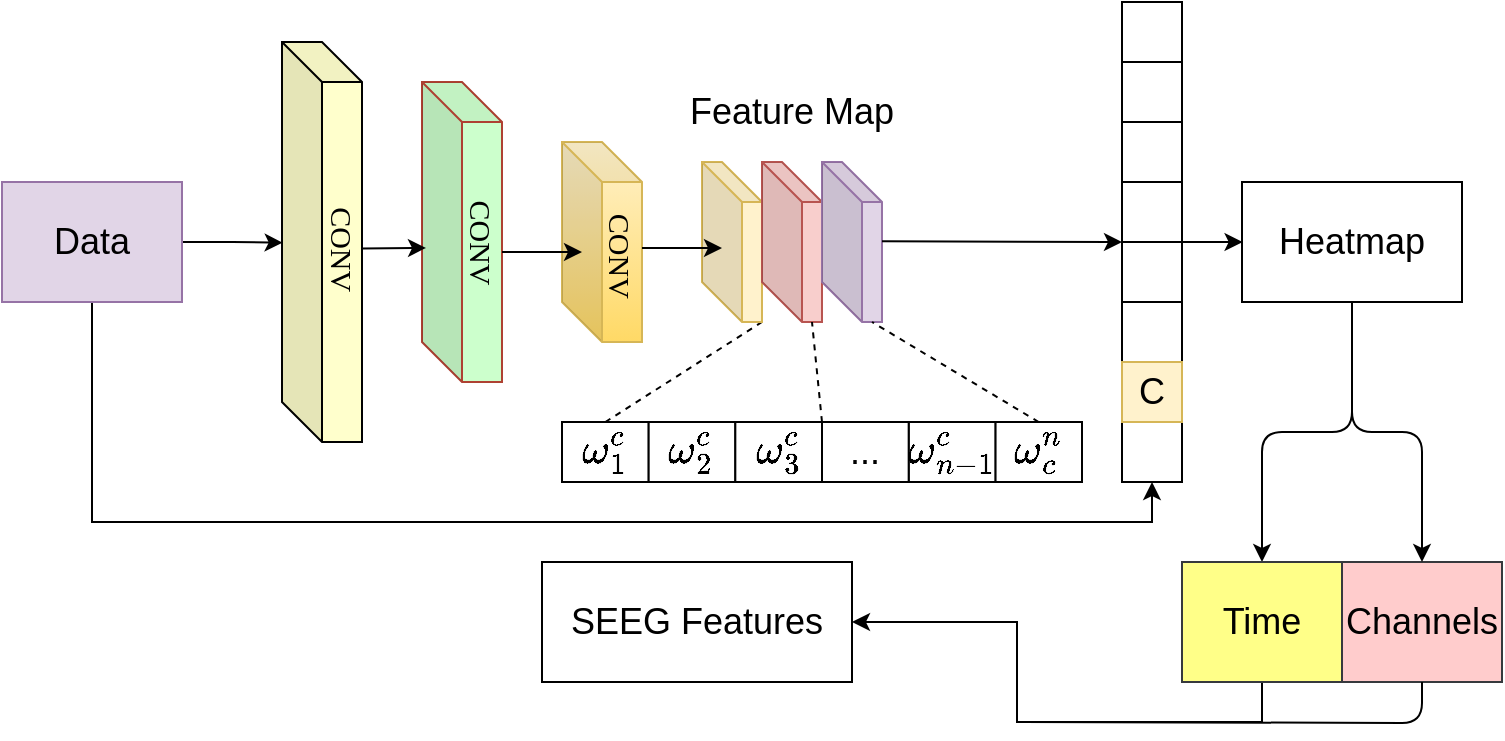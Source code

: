 <mxfile version="12.5.1" type="github">
  <diagram id="Wx8GK405Yj2OqTjKrMqW" name="Page-1">
    <mxGraphModel dx="1408" dy="868" grid="1" gridSize="10" guides="1" tooltips="1" connect="1" arrows="1" fold="1" page="1" pageScale="1" pageWidth="827" pageHeight="1169" math="1" shadow="0">
      <root>
        <mxCell id="0"/>
        <mxCell id="1" parent="0"/>
        <mxCell id="rtLLGx0ZlrT6Qw1LvZ3F-5" style="edgeStyle=orthogonalEdgeStyle;rounded=0;orthogonalLoop=1;jettySize=auto;html=1;exitX=1;exitY=0.5;exitDx=0;exitDy=0;entryX=0;entryY=0.5;entryDx=0;entryDy=0;" edge="1" parent="1" source="rtLLGx0ZlrT6Qw1LvZ3F-1">
          <mxGeometry relative="1" as="geometry">
            <mxPoint x="200.333" y="300.333" as="targetPoint"/>
          </mxGeometry>
        </mxCell>
        <mxCell id="rtLLGx0ZlrT6Qw1LvZ3F-129" style="edgeStyle=orthogonalEdgeStyle;rounded=0;orthogonalLoop=1;jettySize=auto;html=1;exitX=0.5;exitY=1;exitDx=0;exitDy=0;entryX=0.5;entryY=1;entryDx=0;entryDy=0;startArrow=none;startFill=0;strokeColor=#000000;" edge="1" parent="1" source="rtLLGx0ZlrT6Qw1LvZ3F-1" target="rtLLGx0ZlrT6Qw1LvZ3F-115">
          <mxGeometry relative="1" as="geometry"/>
        </mxCell>
        <mxCell id="rtLLGx0ZlrT6Qw1LvZ3F-1" value="&lt;font style=&quot;font-size: 18px&quot;&gt;Data&lt;/font&gt;" style="rounded=0;whiteSpace=wrap;html=1;fillColor=#e1d5e7;strokeColor=#9673a6;" vertex="1" parent="1">
          <mxGeometry x="60" y="270" width="90" height="60" as="geometry"/>
        </mxCell>
        <mxCell id="rtLLGx0ZlrT6Qw1LvZ3F-31" value="" style="group;fillColor=#FFFFFF;strokeColor=none;" vertex="1" connectable="0" parent="1">
          <mxGeometry x="200" y="200" width="60" height="200" as="geometry"/>
        </mxCell>
        <mxCell id="rtLLGx0ZlrT6Qw1LvZ3F-27" value="" style="shape=cube;whiteSpace=wrap;html=1;boundedLbl=1;backgroundOutline=1;darkOpacity=0.05;darkOpacity2=0.1;fillColor=#FFFFCC;gradientColor=none;" vertex="1" parent="rtLLGx0ZlrT6Qw1LvZ3F-31">
          <mxGeometry width="40" height="200" as="geometry"/>
        </mxCell>
        <mxCell id="rtLLGx0ZlrT6Qw1LvZ3F-30" value="&lt;font face=&quot;Verdana&quot; style=&quot;font-size: 15px&quot;&gt;CONV&lt;/font&gt;" style="text;html=1;align=center;verticalAlign=middle;resizable=0;points=[];autosize=1;rotation=90;" vertex="1" parent="rtLLGx0ZlrT6Qw1LvZ3F-31">
          <mxGeometry y="93.333" width="60" height="20" as="geometry"/>
        </mxCell>
        <mxCell id="rtLLGx0ZlrT6Qw1LvZ3F-32" value="" style="group;fillColor=#FFFFFF;strokeColor=none;" vertex="1" connectable="0" parent="1">
          <mxGeometry x="270" y="220" width="60" height="150" as="geometry"/>
        </mxCell>
        <mxCell id="rtLLGx0ZlrT6Qw1LvZ3F-33" value="" style="shape=cube;whiteSpace=wrap;html=1;boundedLbl=1;backgroundOutline=1;darkOpacity=0.05;darkOpacity2=0.1;fillColor=#CCFFCC;strokeColor=#ae4132;" vertex="1" parent="rtLLGx0ZlrT6Qw1LvZ3F-32">
          <mxGeometry width="40" height="150" as="geometry"/>
        </mxCell>
        <mxCell id="rtLLGx0ZlrT6Qw1LvZ3F-34" value="&lt;font face=&quot;Verdana&quot; style=&quot;font-size: 15px&quot;&gt;CONV&lt;/font&gt;" style="text;html=1;align=center;verticalAlign=middle;resizable=0;points=[];autosize=1;rotation=90;" vertex="1" parent="rtLLGx0ZlrT6Qw1LvZ3F-32">
          <mxGeometry y="70" width="60" height="20" as="geometry"/>
        </mxCell>
        <mxCell id="rtLLGx0ZlrT6Qw1LvZ3F-35" value="" style="group;gradientColor=none;fillColor=#FFFFFF;strokeColor=none;" vertex="1" connectable="0" parent="1">
          <mxGeometry x="340" y="250" width="60" height="100" as="geometry"/>
        </mxCell>
        <mxCell id="rtLLGx0ZlrT6Qw1LvZ3F-36" value="" style="shape=cube;whiteSpace=wrap;html=1;boundedLbl=1;backgroundOutline=1;darkOpacity=0.05;darkOpacity2=0.1;gradientColor=#ffd966;fillColor=#fff2cc;strokeColor=#d6b656;" vertex="1" parent="rtLLGx0ZlrT6Qw1LvZ3F-35">
          <mxGeometry width="40" height="100.0" as="geometry"/>
        </mxCell>
        <mxCell id="rtLLGx0ZlrT6Qw1LvZ3F-37" value="&lt;font face=&quot;Verdana&quot; style=&quot;font-size: 15px&quot;&gt;CONV&lt;/font&gt;" style="text;html=1;align=center;verticalAlign=middle;resizable=0;points=[];autosize=1;rotation=90;" vertex="1" parent="rtLLGx0ZlrT6Qw1LvZ3F-35">
          <mxGeometry y="46.667" width="60" height="20" as="geometry"/>
        </mxCell>
        <mxCell id="rtLLGx0ZlrT6Qw1LvZ3F-104" value="" style="endArrow=none;dashed=1;html=1;strokeColor=#000000;exitX=0.5;exitY=0;exitDx=0;exitDy=0;" edge="1" parent="rtLLGx0ZlrT6Qw1LvZ3F-35" source="rtLLGx0ZlrT6Qw1LvZ3F-48">
          <mxGeometry width="50" height="50" relative="1" as="geometry">
            <mxPoint x="50" y="140" as="sourcePoint"/>
            <mxPoint x="100" y="90" as="targetPoint"/>
          </mxGeometry>
        </mxCell>
        <mxCell id="rtLLGx0ZlrT6Qw1LvZ3F-67" style="edgeStyle=none;rounded=0;orthogonalLoop=1;jettySize=auto;html=1;entryX=0.05;entryY=0.553;entryDx=0;entryDy=0;entryPerimeter=0;" edge="1" parent="1" source="rtLLGx0ZlrT6Qw1LvZ3F-30" target="rtLLGx0ZlrT6Qw1LvZ3F-33">
          <mxGeometry relative="1" as="geometry"/>
        </mxCell>
        <mxCell id="rtLLGx0ZlrT6Qw1LvZ3F-98" value="" style="group" vertex="1" connectable="0" parent="1">
          <mxGeometry x="410" y="260" width="90" height="80" as="geometry"/>
        </mxCell>
        <mxCell id="rtLLGx0ZlrT6Qw1LvZ3F-91" value="" style="shape=cube;whiteSpace=wrap;html=1;boundedLbl=1;backgroundOutline=1;darkOpacity=0.05;darkOpacity2=0.1;fillColor=#fff2cc;strokeColor=#d6b656;" vertex="1" parent="rtLLGx0ZlrT6Qw1LvZ3F-98">
          <mxGeometry width="30" height="80" as="geometry"/>
        </mxCell>
        <mxCell id="rtLLGx0ZlrT6Qw1LvZ3F-92" value="" style="shape=cube;whiteSpace=wrap;html=1;boundedLbl=1;backgroundOutline=1;darkOpacity=0.05;darkOpacity2=0.1;fillColor=#f8cecc;strokeColor=#b85450;" vertex="1" parent="rtLLGx0ZlrT6Qw1LvZ3F-98">
          <mxGeometry x="30" width="30" height="80" as="geometry"/>
        </mxCell>
        <mxCell id="rtLLGx0ZlrT6Qw1LvZ3F-93" value="" style="shape=cube;whiteSpace=wrap;html=1;boundedLbl=1;backgroundOutline=1;darkOpacity=0.05;darkOpacity2=0.1;fillColor=#e1d5e7;strokeColor=#9673a6;" vertex="1" parent="rtLLGx0ZlrT6Qw1LvZ3F-98">
          <mxGeometry x="60" width="30" height="80" as="geometry"/>
        </mxCell>
        <mxCell id="rtLLGx0ZlrT6Qw1LvZ3F-43" style="edgeStyle=none;rounded=0;orthogonalLoop=1;jettySize=auto;html=1;exitX=0;exitY=0;exitDx=25;exitDy=100;exitPerimeter=0;entryX=0.5;entryY=0;entryDx=0;entryDy=0;dashed=1;strokeColor=none;" edge="1" parent="1" target="rtLLGx0ZlrT6Qw1LvZ3F-50">
          <mxGeometry relative="1" as="geometry">
            <mxPoint x="495" y="350" as="sourcePoint"/>
          </mxGeometry>
        </mxCell>
        <mxCell id="rtLLGx0ZlrT6Qw1LvZ3F-45" value="" style="group" vertex="1" connectable="0" parent="1">
          <mxGeometry x="360" y="390" width="240" height="30" as="geometry"/>
        </mxCell>
        <mxCell id="rtLLGx0ZlrT6Qw1LvZ3F-46" value="" style="group" vertex="1" connectable="0" parent="rtLLGx0ZlrT6Qw1LvZ3F-45">
          <mxGeometry x="-20" width="260" height="30" as="geometry"/>
        </mxCell>
        <mxCell id="rtLLGx0ZlrT6Qw1LvZ3F-48" value="&lt;font style=&quot;font-size: 18px&quot;&gt;$$\omega_{1}^{c}$$&lt;/font&gt;" style="rounded=0;whiteSpace=wrap;html=1;" vertex="1" parent="rtLLGx0ZlrT6Qw1LvZ3F-46">
          <mxGeometry width="43.333" height="30" as="geometry"/>
        </mxCell>
        <mxCell id="rtLLGx0ZlrT6Qw1LvZ3F-49" value="&lt;span style=&quot;font-size: 18px ; white-space: normal&quot;&gt;$$\omega_{2}^{c}$$&lt;/span&gt;" style="rounded=0;whiteSpace=wrap;html=1;" vertex="1" parent="rtLLGx0ZlrT6Qw1LvZ3F-46">
          <mxGeometry x="43.333" width="43.333" height="30" as="geometry"/>
        </mxCell>
        <mxCell id="rtLLGx0ZlrT6Qw1LvZ3F-50" value="&lt;span style=&quot;font-size: 18px ; white-space: normal&quot;&gt;$$\omega_{c}^{n}$$&lt;/span&gt;" style="rounded=0;whiteSpace=wrap;html=1;" vertex="1" parent="rtLLGx0ZlrT6Qw1LvZ3F-46">
          <mxGeometry x="216.667" width="43.333" height="30" as="geometry"/>
        </mxCell>
        <mxCell id="rtLLGx0ZlrT6Qw1LvZ3F-51" value="&lt;span style=&quot;white-space: normal&quot;&gt;&lt;font style=&quot;font-size: 18px&quot;&gt;$$\omega_{n-1}^{c}$$&lt;/font&gt;&lt;/span&gt;" style="rounded=0;whiteSpace=wrap;html=1;" vertex="1" parent="rtLLGx0ZlrT6Qw1LvZ3F-46">
          <mxGeometry x="173.333" width="43.333" height="30" as="geometry"/>
        </mxCell>
        <mxCell id="rtLLGx0ZlrT6Qw1LvZ3F-52" value="&lt;span style=&quot;font-size: 18px ; white-space: normal&quot;&gt;$$\omega_{3}^{c}$$&lt;/span&gt;" style="rounded=0;whiteSpace=wrap;html=1;" vertex="1" parent="rtLLGx0ZlrT6Qw1LvZ3F-46">
          <mxGeometry x="86.667" width="43.333" height="30" as="geometry"/>
        </mxCell>
        <mxCell id="rtLLGx0ZlrT6Qw1LvZ3F-53" value="&lt;font style=&quot;font-size: 18px&quot;&gt;...&lt;/font&gt;" style="rounded=0;whiteSpace=wrap;html=1;" vertex="1" parent="rtLLGx0ZlrT6Qw1LvZ3F-46">
          <mxGeometry x="130" width="43.333" height="30" as="geometry"/>
        </mxCell>
        <mxCell id="rtLLGx0ZlrT6Qw1LvZ3F-106" value="" style="endArrow=none;dashed=1;html=1;strokeColor=#000000;exitX=0.5;exitY=0;exitDx=0;exitDy=0;entryX=0;entryY=0;entryDx=25;entryDy=80;entryPerimeter=0;" edge="1" parent="1" source="rtLLGx0ZlrT6Qw1LvZ3F-50" target="rtLLGx0ZlrT6Qw1LvZ3F-93">
          <mxGeometry width="50" height="50" relative="1" as="geometry">
            <mxPoint x="381.667" y="410" as="sourcePoint"/>
            <mxPoint x="460" y="360" as="targetPoint"/>
          </mxGeometry>
        </mxCell>
        <mxCell id="rtLLGx0ZlrT6Qw1LvZ3F-107" value="" style="endArrow=none;dashed=1;html=1;strokeColor=#000000;exitX=0;exitY=0;exitDx=0;exitDy=0;entryX=0;entryY=0;entryDx=25;entryDy=80;entryPerimeter=0;" edge="1" parent="1" source="rtLLGx0ZlrT6Qw1LvZ3F-53" target="rtLLGx0ZlrT6Qw1LvZ3F-92">
          <mxGeometry width="50" height="50" relative="1" as="geometry">
            <mxPoint x="391.667" y="420" as="sourcePoint"/>
            <mxPoint x="470" y="370" as="targetPoint"/>
          </mxGeometry>
        </mxCell>
        <mxCell id="rtLLGx0ZlrT6Qw1LvZ3F-118" value="" style="group" vertex="1" connectable="0" parent="1">
          <mxGeometry x="620" y="180" width="30" height="240" as="geometry"/>
        </mxCell>
        <mxCell id="rtLLGx0ZlrT6Qw1LvZ3F-108" value="" style="rounded=0;whiteSpace=wrap;html=1;" vertex="1" parent="rtLLGx0ZlrT6Qw1LvZ3F-118">
          <mxGeometry width="30" height="30" as="geometry"/>
        </mxCell>
        <mxCell id="rtLLGx0ZlrT6Qw1LvZ3F-109" value="" style="rounded=0;whiteSpace=wrap;html=1;" vertex="1" parent="rtLLGx0ZlrT6Qw1LvZ3F-118">
          <mxGeometry y="150" width="30" height="30" as="geometry"/>
        </mxCell>
        <mxCell id="rtLLGx0ZlrT6Qw1LvZ3F-110" value="" style="rounded=0;whiteSpace=wrap;html=1;" vertex="1" parent="rtLLGx0ZlrT6Qw1LvZ3F-118">
          <mxGeometry y="120" width="30" height="30" as="geometry"/>
        </mxCell>
        <mxCell id="rtLLGx0ZlrT6Qw1LvZ3F-111" value="" style="rounded=0;whiteSpace=wrap;html=1;" vertex="1" parent="rtLLGx0ZlrT6Qw1LvZ3F-118">
          <mxGeometry y="90" width="30" height="30" as="geometry"/>
        </mxCell>
        <mxCell id="rtLLGx0ZlrT6Qw1LvZ3F-112" value="" style="rounded=0;whiteSpace=wrap;html=1;" vertex="1" parent="rtLLGx0ZlrT6Qw1LvZ3F-118">
          <mxGeometry y="60" width="30" height="30" as="geometry"/>
        </mxCell>
        <mxCell id="rtLLGx0ZlrT6Qw1LvZ3F-113" value="" style="rounded=0;whiteSpace=wrap;html=1;" vertex="1" parent="rtLLGx0ZlrT6Qw1LvZ3F-118">
          <mxGeometry y="30" width="30" height="30" as="geometry"/>
        </mxCell>
        <mxCell id="rtLLGx0ZlrT6Qw1LvZ3F-115" value="" style="rounded=0;whiteSpace=wrap;html=1;" vertex="1" parent="rtLLGx0ZlrT6Qw1LvZ3F-118">
          <mxGeometry y="210" width="30" height="30" as="geometry"/>
        </mxCell>
        <mxCell id="rtLLGx0ZlrT6Qw1LvZ3F-116" value="&lt;font style=&quot;font-size: 18px&quot;&gt;C&lt;/font&gt;" style="rounded=0;whiteSpace=wrap;html=1;fillColor=#fff2cc;strokeColor=#d6b656;" vertex="1" parent="rtLLGx0ZlrT6Qw1LvZ3F-118">
          <mxGeometry y="180" width="30" height="30" as="geometry"/>
        </mxCell>
        <mxCell id="rtLLGx0ZlrT6Qw1LvZ3F-117" style="edgeStyle=none;rounded=0;orthogonalLoop=1;jettySize=auto;html=1;exitX=0.5;exitY=1;exitDx=0;exitDy=0;startArrow=none;startFill=0;strokeColor=#000000;" edge="1" parent="rtLLGx0ZlrT6Qw1LvZ3F-118" source="rtLLGx0ZlrT6Qw1LvZ3F-115" target="rtLLGx0ZlrT6Qw1LvZ3F-115">
          <mxGeometry relative="1" as="geometry"/>
        </mxCell>
        <mxCell id="rtLLGx0ZlrT6Qw1LvZ3F-120" value="" style="endArrow=classic;html=1;strokeColor=#000000;" edge="1" parent="1">
          <mxGeometry width="50" height="50" relative="1" as="geometry">
            <mxPoint x="380" y="303" as="sourcePoint"/>
            <mxPoint x="420" y="303" as="targetPoint"/>
          </mxGeometry>
        </mxCell>
        <mxCell id="rtLLGx0ZlrT6Qw1LvZ3F-122" value="" style="endArrow=classic;html=1;strokeColor=#000000;" edge="1" parent="1">
          <mxGeometry width="50" height="50" relative="1" as="geometry">
            <mxPoint x="310" y="305" as="sourcePoint"/>
            <mxPoint x="350" y="305" as="targetPoint"/>
          </mxGeometry>
        </mxCell>
        <mxCell id="rtLLGx0ZlrT6Qw1LvZ3F-128" value="" style="endArrow=classic;html=1;strokeColor=#000000;entryX=0;entryY=1;entryDx=0;entryDy=0;" edge="1" parent="1" target="rtLLGx0ZlrT6Qw1LvZ3F-111">
          <mxGeometry width="50" height="50" relative="1" as="geometry">
            <mxPoint x="500" y="299.58" as="sourcePoint"/>
            <mxPoint x="600" y="299.58" as="targetPoint"/>
          </mxGeometry>
        </mxCell>
        <mxCell id="rtLLGx0ZlrT6Qw1LvZ3F-130" style="edgeStyle=orthogonalEdgeStyle;rounded=0;orthogonalLoop=1;jettySize=auto;html=1;exitX=1;exitY=0;exitDx=0;exitDy=0;startArrow=none;startFill=0;strokeColor=#000000;" edge="1" parent="1" source="rtLLGx0ZlrT6Qw1LvZ3F-110">
          <mxGeometry relative="1" as="geometry">
            <mxPoint x="680.333" y="300.333" as="targetPoint"/>
          </mxGeometry>
        </mxCell>
        <mxCell id="rtLLGx0ZlrT6Qw1LvZ3F-131" value="&lt;font style=&quot;font-size: 18px&quot;&gt;Heatmap&lt;/font&gt;" style="rounded=0;whiteSpace=wrap;html=1;" vertex="1" parent="1">
          <mxGeometry x="680" y="270" width="110" height="60" as="geometry"/>
        </mxCell>
        <mxCell id="rtLLGx0ZlrT6Qw1LvZ3F-134" value="" style="endArrow=classic;html=1;strokeColor=#000000;exitX=0.5;exitY=1;exitDx=0;exitDy=0;entryX=0.5;entryY=0;entryDx=0;entryDy=0;edgeStyle=orthogonalEdgeStyle;" edge="1" parent="1" source="rtLLGx0ZlrT6Qw1LvZ3F-131" target="rtLLGx0ZlrT6Qw1LvZ3F-135">
          <mxGeometry width="50" height="50" relative="1" as="geometry">
            <mxPoint x="60" y="590" as="sourcePoint"/>
            <mxPoint x="735" y="450" as="targetPoint"/>
          </mxGeometry>
        </mxCell>
        <mxCell id="rtLLGx0ZlrT6Qw1LvZ3F-153" style="edgeStyle=orthogonalEdgeStyle;rounded=0;orthogonalLoop=1;jettySize=auto;html=1;exitX=0.5;exitY=1;exitDx=0;exitDy=0;entryX=1;entryY=0.5;entryDx=0;entryDy=0;startArrow=none;startFill=0;strokeColor=#000000;" edge="1" parent="1" source="rtLLGx0ZlrT6Qw1LvZ3F-135" target="rtLLGx0ZlrT6Qw1LvZ3F-140">
          <mxGeometry relative="1" as="geometry"/>
        </mxCell>
        <mxCell id="rtLLGx0ZlrT6Qw1LvZ3F-135" value="&lt;font style=&quot;font-size: 18px&quot;&gt;Time&lt;/font&gt;" style="rounded=0;whiteSpace=wrap;html=1;fillColor=#ffff88;strokeColor=#36393d;" vertex="1" parent="1">
          <mxGeometry x="650" y="460" width="80" height="60" as="geometry"/>
        </mxCell>
        <mxCell id="rtLLGx0ZlrT6Qw1LvZ3F-136" value="&lt;font style=&quot;font-size: 18px&quot;&gt;Channels&lt;/font&gt;" style="rounded=0;whiteSpace=wrap;html=1;fillColor=#ffcccc;strokeColor=#36393d;" vertex="1" parent="1">
          <mxGeometry x="730" y="460" width="80" height="60" as="geometry"/>
        </mxCell>
        <mxCell id="rtLLGx0ZlrT6Qw1LvZ3F-137" value="" style="endArrow=classic;html=1;strokeColor=#000000;exitX=0.5;exitY=1;exitDx=0;exitDy=0;entryX=0.5;entryY=0;entryDx=0;entryDy=0;edgeStyle=orthogonalEdgeStyle;" edge="1" parent="1" source="rtLLGx0ZlrT6Qw1LvZ3F-131" target="rtLLGx0ZlrT6Qw1LvZ3F-136">
          <mxGeometry width="50" height="50" relative="1" as="geometry">
            <mxPoint x="470" y="610" as="sourcePoint"/>
            <mxPoint x="520" y="560" as="targetPoint"/>
          </mxGeometry>
        </mxCell>
        <mxCell id="rtLLGx0ZlrT6Qw1LvZ3F-140" value="&lt;font style=&quot;font-size: 18px&quot;&gt;SEEG Features&lt;/font&gt;" style="rounded=0;whiteSpace=wrap;html=1;" vertex="1" parent="1">
          <mxGeometry x="330" y="460" width="155" height="60" as="geometry"/>
        </mxCell>
        <mxCell id="rtLLGx0ZlrT6Qw1LvZ3F-155" value="" style="endArrow=none;html=1;strokeColor=#000000;entryX=0.5;entryY=1;entryDx=0;entryDy=0;edgeStyle=orthogonalEdgeStyle;" edge="1" parent="1" target="rtLLGx0ZlrT6Qw1LvZ3F-136">
          <mxGeometry width="50" height="50" relative="1" as="geometry">
            <mxPoint x="570" y="540" as="sourcePoint"/>
            <mxPoint x="590" y="640" as="targetPoint"/>
          </mxGeometry>
        </mxCell>
        <mxCell id="rtLLGx0ZlrT6Qw1LvZ3F-156" value="&lt;font style=&quot;font-size: 18px&quot;&gt;Feature Map&lt;/font&gt;" style="rounded=0;whiteSpace=wrap;html=1;fillColor=#FFFFFF;gradientColor=none;strokeColor=none;" vertex="1" parent="1">
          <mxGeometry x="395" y="220" width="120" height="30" as="geometry"/>
        </mxCell>
      </root>
    </mxGraphModel>
  </diagram>
</mxfile>

